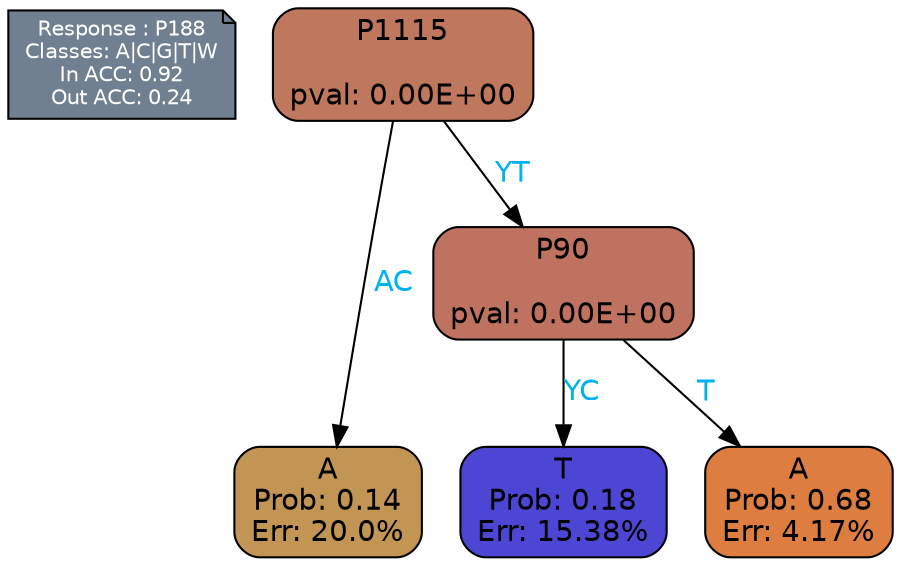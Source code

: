 digraph Tree {
node [shape=box, style="filled, rounded", color="black", fontname=helvetica] ;
graph [ranksep=equally, splines=polylines, bgcolor=transparent, dpi=600] ;
edge [fontname=helvetica] ;
LEGEND [label="Response : P188
Classes: A|C|G|T|W
In ACC: 0.92
Out ACC: 0.24
",shape=note,align=left,style=filled,fillcolor="slategray",fontcolor="white",fontsize=10];1 [label="P1115

pval: 0.00E+00", fillcolor="#bf775e"] ;
2 [label="A
Prob: 0.14
Err: 20.0%", fillcolor="#c29555"] ;
3 [label="P90

pval: 0.00E+00", fillcolor="#bf725f"] ;
4 [label="T
Prob: 0.18
Err: 15.38%", fillcolor="#4d46d4"] ;
5 [label="A
Prob: 0.68
Err: 4.17%", fillcolor="#dd7e40"] ;
1 -> 2 [label="AC",fontcolor=deepskyblue2] ;
1 -> 3 [label="YT",fontcolor=deepskyblue2] ;
3 -> 4 [label="YC",fontcolor=deepskyblue2] ;
3 -> 5 [label="T",fontcolor=deepskyblue2] ;
{rank = same; 2;4;5;}{rank = same; LEGEND;1;}}
